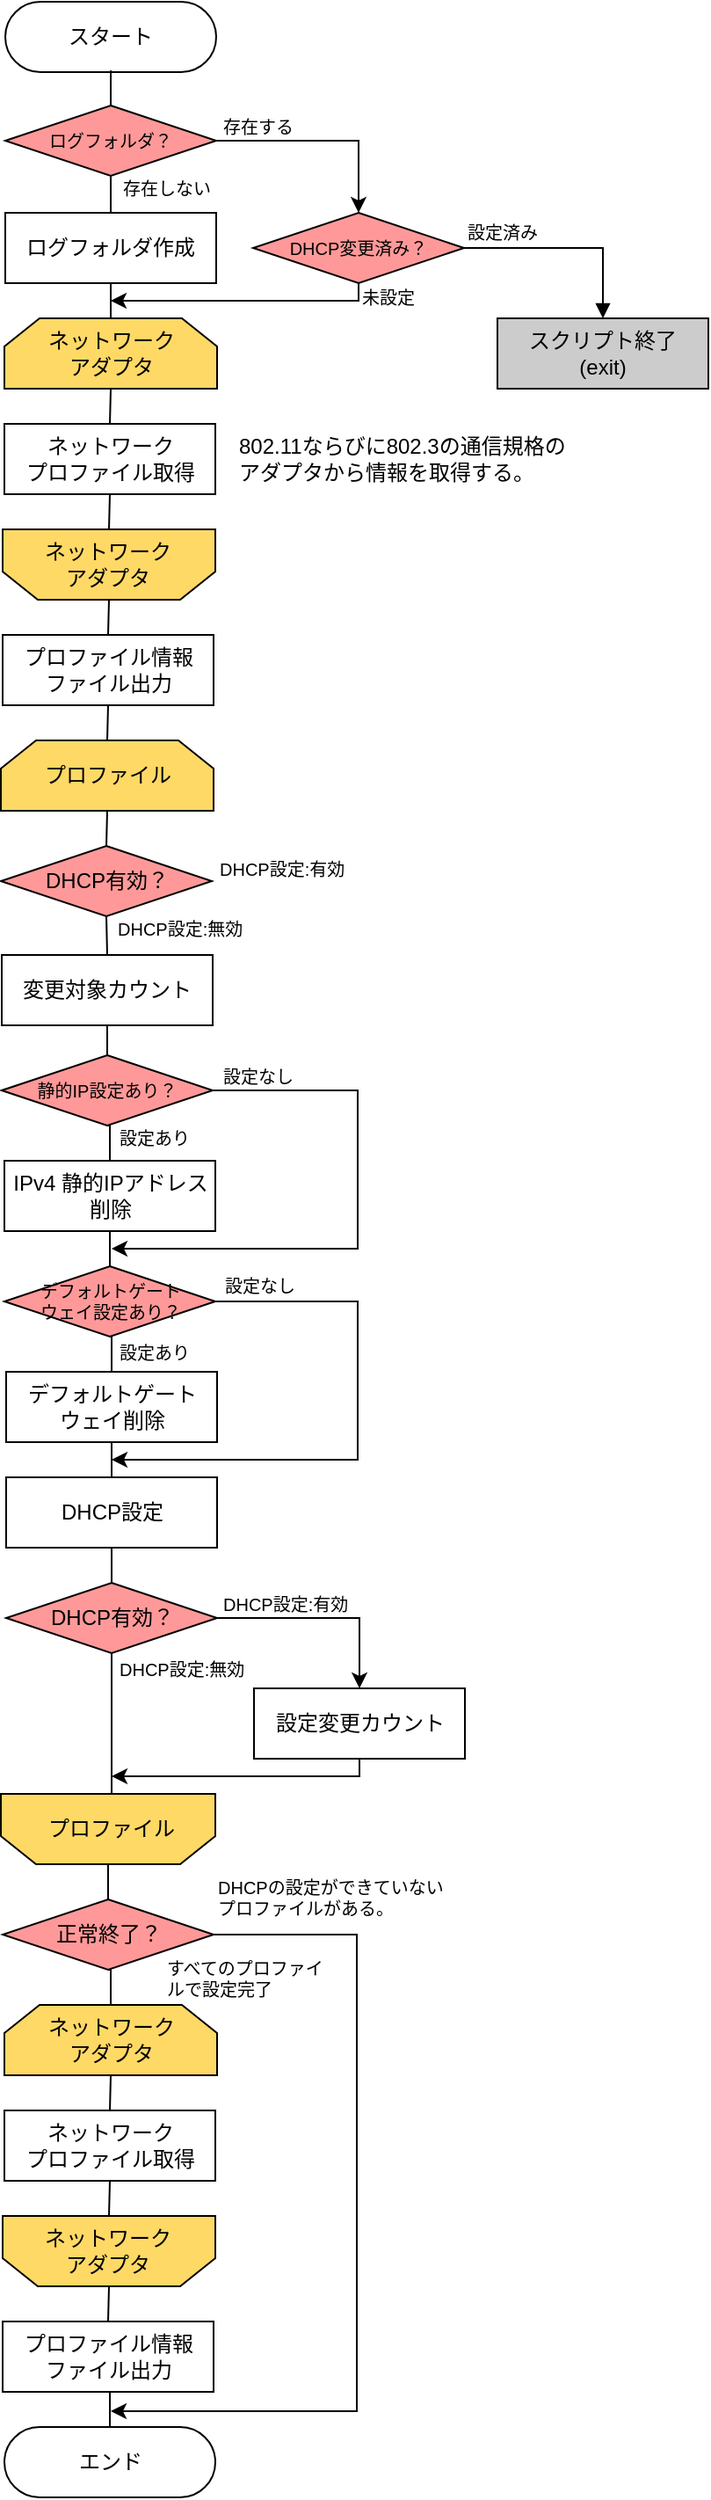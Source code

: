 <mxfile version="22.1.11" type="github">
  <diagram name="ページ1" id="wHj56v0oZ02i9ZqQ-0CH">
    <mxGraphModel dx="1156" dy="646" grid="1" gridSize="10" guides="1" tooltips="1" connect="1" arrows="0" fold="1" page="1" pageScale="1" pageWidth="827" pageHeight="1169" math="0" shadow="0">
      <root>
        <mxCell id="0" />
        <mxCell id="1" parent="0" />
        <mxCell id="VmGl2ix6Ah8uTbjQqr3t-1" value="スタート" style="rounded=1;whiteSpace=wrap;html=1;arcSize=50;" parent="1" vertex="1">
          <mxGeometry x="40" y="40" width="120" height="40" as="geometry" />
        </mxCell>
        <mxCell id="VmGl2ix6Ah8uTbjQqr3t-23" value="エンド" style="rounded=1;whiteSpace=wrap;html=1;arcSize=50;" parent="1" vertex="1">
          <mxGeometry x="39.5" y="1419" width="120" height="40" as="geometry" />
        </mxCell>
        <mxCell id="vMYI4mo94rOwHd-NQ6uU-60" style="edgeStyle=orthogonalEdgeStyle;rounded=0;orthogonalLoop=1;jettySize=auto;html=1;exitX=0.5;exitY=1;exitDx=0;exitDy=0;" edge="1" parent="1" source="VmGl2ix6Ah8uTbjQqr3t-27">
          <mxGeometry relative="1" as="geometry">
            <mxPoint x="100" y="210" as="targetPoint" />
            <Array as="points">
              <mxPoint x="241" y="210" />
            </Array>
          </mxGeometry>
        </mxCell>
        <mxCell id="VmGl2ix6Ah8uTbjQqr3t-27" value="DHCP変更済み？" style="rhombus;whiteSpace=wrap;html=1;fontSize=10;fillColor=#FF9999;" parent="1" vertex="1">
          <mxGeometry x="181" y="160" width="120" height="40" as="geometry" />
        </mxCell>
        <mxCell id="VmGl2ix6Ah8uTbjQqr3t-28" style="edgeStyle=orthogonalEdgeStyle;rounded=0;orthogonalLoop=1;jettySize=auto;html=1;entryX=0.5;entryY=0;entryDx=0;entryDy=0;endArrow=none;endFill=0;" parent="1" source="VmGl2ix6Ah8uTbjQqr3t-1" target="vMYI4mo94rOwHd-NQ6uU-2" edge="1">
          <mxGeometry relative="1" as="geometry">
            <mxPoint x="220" y="130" as="sourcePoint" />
            <mxPoint x="220" y="150" as="targetPoint" />
          </mxGeometry>
        </mxCell>
        <mxCell id="VmGl2ix6Ah8uTbjQqr3t-29" value="" style="endArrow=block;html=1;rounded=0;edgeStyle=orthogonalEdgeStyle;endFill=1;entryX=0.5;entryY=0;entryDx=0;entryDy=0;" parent="1" source="VmGl2ix6Ah8uTbjQqr3t-27" target="vMYI4mo94rOwHd-NQ6uU-7" edge="1">
          <mxGeometry width="50" height="50" relative="1" as="geometry">
            <mxPoint x="301" y="180" as="sourcePoint" />
            <mxPoint x="400" y="220" as="targetPoint" />
          </mxGeometry>
        </mxCell>
        <mxCell id="VmGl2ix6Ah8uTbjQqr3t-30" value="設定済み" style="text;html=1;strokeColor=none;fillColor=none;align=left;verticalAlign=middle;whiteSpace=wrap;rounded=0;fontSize=10;" parent="1" vertex="1">
          <mxGeometry x="301" y="156" width="60" height="30" as="geometry" />
        </mxCell>
        <mxCell id="VmGl2ix6Ah8uTbjQqr3t-31" value="未設定" style="text;html=1;strokeColor=none;fillColor=none;align=left;verticalAlign=middle;whiteSpace=wrap;rounded=0;fontSize=10;" parent="1" vertex="1">
          <mxGeometry x="241" y="193" width="60" height="30" as="geometry" />
        </mxCell>
        <mxCell id="vMYI4mo94rOwHd-NQ6uU-45" style="edgeStyle=orthogonalEdgeStyle;rounded=0;hachureGap=4;orthogonalLoop=1;jettySize=auto;html=1;exitX=0.5;exitY=1;exitDx=0;exitDy=0;entryX=0.5;entryY=0;entryDx=0;entryDy=0;fontFamily=Architects Daughter;fontSource=https%3A%2F%2Ffonts.googleapis.com%2Fcss%3Ffamily%3DArchitects%2BDaughter;fontSize=16;endArrow=none;endFill=0;" edge="1" parent="1" source="vMYI4mo94rOwHd-NQ6uU-2" target="vMYI4mo94rOwHd-NQ6uU-9">
          <mxGeometry relative="1" as="geometry" />
        </mxCell>
        <mxCell id="vMYI4mo94rOwHd-NQ6uU-59" style="edgeStyle=orthogonalEdgeStyle;rounded=0;orthogonalLoop=1;jettySize=auto;html=1;exitX=1;exitY=0.5;exitDx=0;exitDy=0;entryX=0.5;entryY=0;entryDx=0;entryDy=0;" edge="1" parent="1" source="vMYI4mo94rOwHd-NQ6uU-2" target="VmGl2ix6Ah8uTbjQqr3t-27">
          <mxGeometry relative="1" as="geometry" />
        </mxCell>
        <mxCell id="vMYI4mo94rOwHd-NQ6uU-2" value="ログフォルダ？" style="rhombus;whiteSpace=wrap;html=1;fontSize=10;fillColor=#FF9999;" vertex="1" parent="1">
          <mxGeometry x="40" y="99" width="120" height="40" as="geometry" />
        </mxCell>
        <mxCell id="vMYI4mo94rOwHd-NQ6uU-3" value="存在しない" style="text;html=1;strokeColor=none;fillColor=none;align=left;verticalAlign=middle;whiteSpace=wrap;rounded=0;fontSize=10;" vertex="1" parent="1">
          <mxGeometry x="105" y="131" width="70" height="30" as="geometry" />
        </mxCell>
        <mxCell id="vMYI4mo94rOwHd-NQ6uU-4" value="存在する" style="text;html=1;strokeColor=none;fillColor=none;align=left;verticalAlign=middle;whiteSpace=wrap;rounded=0;fontSize=10;" vertex="1" parent="1">
          <mxGeometry x="161.5" y="96" width="60" height="30" as="geometry" />
        </mxCell>
        <mxCell id="vMYI4mo94rOwHd-NQ6uU-7" value="スクリプト終了&lt;br&gt;(exit)" style="rounded=0;whiteSpace=wrap;html=1;fillColor=#CCCCCC;" vertex="1" parent="1">
          <mxGeometry x="320" y="220" width="120" height="40" as="geometry" />
        </mxCell>
        <mxCell id="vMYI4mo94rOwHd-NQ6uU-46" style="edgeStyle=orthogonalEdgeStyle;rounded=0;hachureGap=4;orthogonalLoop=1;jettySize=auto;html=1;exitX=0.5;exitY=1;exitDx=0;exitDy=0;entryX=0.5;entryY=0;entryDx=0;entryDy=0;fontFamily=Architects Daughter;fontSource=https%3A%2F%2Ffonts.googleapis.com%2Fcss%3Ffamily%3DArchitects%2BDaughter;fontSize=16;endArrow=none;endFill=0;" edge="1" parent="1" source="vMYI4mo94rOwHd-NQ6uU-9" target="vMYI4mo94rOwHd-NQ6uU-10">
          <mxGeometry relative="1" as="geometry" />
        </mxCell>
        <mxCell id="vMYI4mo94rOwHd-NQ6uU-9" value="ログフォルダ作成" style="rounded=0;whiteSpace=wrap;html=1;" vertex="1" parent="1">
          <mxGeometry x="40" y="160" width="120" height="40" as="geometry" />
        </mxCell>
        <mxCell id="vMYI4mo94rOwHd-NQ6uU-47" style="edgeStyle=orthogonalEdgeStyle;rounded=0;hachureGap=4;orthogonalLoop=1;jettySize=auto;html=1;exitX=0.5;exitY=1;exitDx=0;exitDy=0;entryX=0.5;entryY=0;entryDx=0;entryDy=0;fontFamily=Architects Daughter;fontSource=https%3A%2F%2Ffonts.googleapis.com%2Fcss%3Ffamily%3DArchitects%2BDaughter;fontSize=16;endArrow=none;endFill=0;" edge="1" parent="1" source="vMYI4mo94rOwHd-NQ6uU-10" target="vMYI4mo94rOwHd-NQ6uU-11">
          <mxGeometry relative="1" as="geometry" />
        </mxCell>
        <mxCell id="vMYI4mo94rOwHd-NQ6uU-10" value="ネットワーク&lt;br&gt;アダプタ" style="shape=loopLimit;whiteSpace=wrap;html=1;fillColor=#FFD966;" vertex="1" parent="1">
          <mxGeometry x="39.5" y="220" width="121" height="40" as="geometry" />
        </mxCell>
        <mxCell id="vMYI4mo94rOwHd-NQ6uU-48" style="edgeStyle=orthogonalEdgeStyle;rounded=0;hachureGap=4;orthogonalLoop=1;jettySize=auto;html=1;exitX=0.5;exitY=1;exitDx=0;exitDy=0;entryX=0.5;entryY=1;entryDx=0;entryDy=0;fontFamily=Architects Daughter;fontSource=https%3A%2F%2Ffonts.googleapis.com%2Fcss%3Ffamily%3DArchitects%2BDaughter;fontSize=16;endArrow=none;endFill=0;" edge="1" parent="1" source="vMYI4mo94rOwHd-NQ6uU-11" target="vMYI4mo94rOwHd-NQ6uU-13">
          <mxGeometry relative="1" as="geometry" />
        </mxCell>
        <mxCell id="vMYI4mo94rOwHd-NQ6uU-11" value="ネットワーク&lt;br&gt;プロファイル取得" style="rounded=0;whiteSpace=wrap;html=1;" vertex="1" parent="1">
          <mxGeometry x="39.5" y="280" width="120" height="40" as="geometry" />
        </mxCell>
        <mxCell id="vMYI4mo94rOwHd-NQ6uU-50" style="edgeStyle=orthogonalEdgeStyle;rounded=0;hachureGap=4;orthogonalLoop=1;jettySize=auto;html=1;exitX=0.5;exitY=1;exitDx=0;exitDy=0;entryX=0.5;entryY=0;entryDx=0;entryDy=0;fontFamily=Architects Daughter;fontSource=https%3A%2F%2Ffonts.googleapis.com%2Fcss%3Ffamily%3DArchitects%2BDaughter;fontSize=16;endArrow=none;endFill=0;" edge="1" parent="1" source="vMYI4mo94rOwHd-NQ6uU-12" target="vMYI4mo94rOwHd-NQ6uU-15">
          <mxGeometry relative="1" as="geometry" />
        </mxCell>
        <mxCell id="vMYI4mo94rOwHd-NQ6uU-12" value="プロファイル情報&lt;br&gt;ファイル出力" style="rounded=0;whiteSpace=wrap;html=1;" vertex="1" parent="1">
          <mxGeometry x="38.5" y="400" width="120" height="40" as="geometry" />
        </mxCell>
        <mxCell id="vMYI4mo94rOwHd-NQ6uU-49" style="edgeStyle=orthogonalEdgeStyle;rounded=0;hachureGap=4;orthogonalLoop=1;jettySize=auto;html=1;exitX=0.5;exitY=0;exitDx=0;exitDy=0;entryX=0.5;entryY=0;entryDx=0;entryDy=0;fontFamily=Architects Daughter;fontSource=https%3A%2F%2Ffonts.googleapis.com%2Fcss%3Ffamily%3DArchitects%2BDaughter;fontSize=16;endArrow=none;endFill=0;" edge="1" parent="1" source="vMYI4mo94rOwHd-NQ6uU-13" target="vMYI4mo94rOwHd-NQ6uU-12">
          <mxGeometry relative="1" as="geometry" />
        </mxCell>
        <mxCell id="vMYI4mo94rOwHd-NQ6uU-13" value="" style="shape=loopLimit;whiteSpace=wrap;html=1;rotation=-180;verticalAlign=middle;fillColor=#FFD966;" vertex="1" parent="1">
          <mxGeometry x="38.5" y="340" width="121" height="40" as="geometry" />
        </mxCell>
        <mxCell id="vMYI4mo94rOwHd-NQ6uU-14" value="ネットワーク&lt;br&gt;アダプタ" style="text;html=1;strokeColor=none;fillColor=none;align=center;verticalAlign=middle;whiteSpace=wrap;rounded=0;" vertex="1" parent="1">
          <mxGeometry x="58" y="345" width="81" height="30" as="geometry" />
        </mxCell>
        <mxCell id="vMYI4mo94rOwHd-NQ6uU-51" style="edgeStyle=orthogonalEdgeStyle;rounded=0;hachureGap=4;orthogonalLoop=1;jettySize=auto;html=1;exitX=0.5;exitY=1;exitDx=0;exitDy=0;entryX=0.5;entryY=0;entryDx=0;entryDy=0;fontFamily=Architects Daughter;fontSource=https%3A%2F%2Ffonts.googleapis.com%2Fcss%3Ffamily%3DArchitects%2BDaughter;fontSize=16;endArrow=none;endFill=0;" edge="1" parent="1" source="vMYI4mo94rOwHd-NQ6uU-15" target="vMYI4mo94rOwHd-NQ6uU-19">
          <mxGeometry relative="1" as="geometry" />
        </mxCell>
        <mxCell id="vMYI4mo94rOwHd-NQ6uU-15" value="プロファイル" style="shape=loopLimit;whiteSpace=wrap;html=1;fillColor=#FFD966;" vertex="1" parent="1">
          <mxGeometry x="37.5" y="460" width="121" height="40" as="geometry" />
        </mxCell>
        <mxCell id="vMYI4mo94rOwHd-NQ6uU-17" value="" style="shape=loopLimit;whiteSpace=wrap;html=1;rotation=-180;verticalAlign=middle;fillColor=#FFD966;" vertex="1" parent="1">
          <mxGeometry x="37.5" y="1059" width="122" height="40" as="geometry" />
        </mxCell>
        <mxCell id="vMYI4mo94rOwHd-NQ6uU-18" value="プロファイル" style="text;html=1;strokeColor=none;fillColor=none;align=center;verticalAlign=middle;whiteSpace=wrap;rounded=0;" vertex="1" parent="1">
          <mxGeometry x="60" y="1064" width="81" height="30" as="geometry" />
        </mxCell>
        <mxCell id="vMYI4mo94rOwHd-NQ6uU-66" style="edgeStyle=orthogonalEdgeStyle;rounded=0;orthogonalLoop=1;jettySize=auto;html=1;exitX=0.5;exitY=1;exitDx=0;exitDy=0;entryX=0.5;entryY=0;entryDx=0;entryDy=0;endArrow=none;endFill=0;" edge="1" parent="1" source="vMYI4mo94rOwHd-NQ6uU-19" target="vMYI4mo94rOwHd-NQ6uU-65">
          <mxGeometry relative="1" as="geometry" />
        </mxCell>
        <mxCell id="vMYI4mo94rOwHd-NQ6uU-19" value="DHCP有効？" style="rhombus;whiteSpace=wrap;html=1;fillColor=#FF9999;" vertex="1" parent="1">
          <mxGeometry x="37.5" y="520" width="120" height="40" as="geometry" />
        </mxCell>
        <mxCell id="vMYI4mo94rOwHd-NQ6uU-20" value="DHCP設定:無効" style="text;html=1;strokeColor=none;fillColor=none;align=left;verticalAlign=middle;whiteSpace=wrap;rounded=0;fontSize=10;" vertex="1" parent="1">
          <mxGeometry x="102" y="552" width="100" height="30" as="geometry" />
        </mxCell>
        <mxCell id="vMYI4mo94rOwHd-NQ6uU-21" value="DHCP設定:有効" style="text;html=1;strokeColor=none;fillColor=none;align=left;verticalAlign=middle;whiteSpace=wrap;rounded=0;fontSize=10;" vertex="1" parent="1">
          <mxGeometry x="160" y="518" width="107" height="30" as="geometry" />
        </mxCell>
        <mxCell id="vMYI4mo94rOwHd-NQ6uU-54" style="edgeStyle=orthogonalEdgeStyle;rounded=0;hachureGap=4;orthogonalLoop=1;jettySize=auto;html=1;exitX=0.5;exitY=1;exitDx=0;exitDy=0;entryX=0.5;entryY=0;entryDx=0;entryDy=0;fontFamily=Architects Daughter;fontSource=https%3A%2F%2Ffonts.googleapis.com%2Fcss%3Ffamily%3DArchitects%2BDaughter;fontSize=16;endArrow=none;endFill=0;" edge="1" parent="1" source="vMYI4mo94rOwHd-NQ6uU-22" target="vMYI4mo94rOwHd-NQ6uU-27">
          <mxGeometry relative="1" as="geometry" />
        </mxCell>
        <mxCell id="vMYI4mo94rOwHd-NQ6uU-22" value="IPv4 静的IPアドレス&lt;br&gt;削除" style="rounded=0;whiteSpace=wrap;html=1;" vertex="1" parent="1">
          <mxGeometry x="39.5" y="699" width="120" height="40" as="geometry" />
        </mxCell>
        <mxCell id="vMYI4mo94rOwHd-NQ6uU-53" style="edgeStyle=orthogonalEdgeStyle;rounded=0;hachureGap=4;orthogonalLoop=1;jettySize=auto;html=1;exitX=0.5;exitY=1;exitDx=0;exitDy=0;entryX=0.5;entryY=0;entryDx=0;entryDy=0;fontFamily=Architects Daughter;fontSource=https%3A%2F%2Ffonts.googleapis.com%2Fcss%3Ffamily%3DArchitects%2BDaughter;fontSize=16;endArrow=none;endFill=0;" edge="1" parent="1" source="vMYI4mo94rOwHd-NQ6uU-23" target="vMYI4mo94rOwHd-NQ6uU-22">
          <mxGeometry relative="1" as="geometry" />
        </mxCell>
        <mxCell id="vMYI4mo94rOwHd-NQ6uU-62" style="edgeStyle=orthogonalEdgeStyle;rounded=0;orthogonalLoop=1;jettySize=auto;html=1;exitX=1;exitY=0.5;exitDx=0;exitDy=0;" edge="1" parent="1" source="vMYI4mo94rOwHd-NQ6uU-23">
          <mxGeometry relative="1" as="geometry">
            <mxPoint x="100.5" y="749" as="targetPoint" />
            <Array as="points">
              <mxPoint x="240.5" y="659" />
              <mxPoint x="240.5" y="749" />
            </Array>
          </mxGeometry>
        </mxCell>
        <mxCell id="vMYI4mo94rOwHd-NQ6uU-23" value="静的IP設定あり？" style="rhombus;whiteSpace=wrap;html=1;fontSize=10;fillColor=#FF9999;" vertex="1" parent="1">
          <mxGeometry x="38" y="639" width="120" height="40" as="geometry" />
        </mxCell>
        <mxCell id="vMYI4mo94rOwHd-NQ6uU-24" value="設定あり" style="text;html=1;strokeColor=none;fillColor=none;align=left;verticalAlign=middle;whiteSpace=wrap;rounded=0;fontSize=10;" vertex="1" parent="1">
          <mxGeometry x="102.5" y="671" width="60" height="30" as="geometry" />
        </mxCell>
        <mxCell id="vMYI4mo94rOwHd-NQ6uU-25" value="設定なし" style="text;html=1;strokeColor=none;fillColor=none;align=left;verticalAlign=middle;whiteSpace=wrap;rounded=0;fontSize=10;" vertex="1" parent="1">
          <mxGeometry x="161.5" y="636" width="57" height="30" as="geometry" />
        </mxCell>
        <mxCell id="vMYI4mo94rOwHd-NQ6uU-56" style="edgeStyle=orthogonalEdgeStyle;rounded=0;hachureGap=4;orthogonalLoop=1;jettySize=auto;html=1;exitX=0.5;exitY=1;exitDx=0;exitDy=0;entryX=0.5;entryY=0;entryDx=0;entryDy=0;fontFamily=Architects Daughter;fontSource=https%3A%2F%2Ffonts.googleapis.com%2Fcss%3Ffamily%3DArchitects%2BDaughter;fontSize=16;endArrow=none;endFill=0;" edge="1" parent="1" source="vMYI4mo94rOwHd-NQ6uU-26" target="vMYI4mo94rOwHd-NQ6uU-30">
          <mxGeometry relative="1" as="geometry" />
        </mxCell>
        <mxCell id="vMYI4mo94rOwHd-NQ6uU-26" value="デフォルトゲート&lt;br&gt;ウェイ削除" style="rounded=0;whiteSpace=wrap;html=1;" vertex="1" parent="1">
          <mxGeometry x="40.5" y="819" width="120" height="40" as="geometry" />
        </mxCell>
        <mxCell id="vMYI4mo94rOwHd-NQ6uU-55" style="edgeStyle=orthogonalEdgeStyle;rounded=0;hachureGap=4;orthogonalLoop=1;jettySize=auto;html=1;exitX=0.5;exitY=1;exitDx=0;exitDy=0;entryX=0.5;entryY=0;entryDx=0;entryDy=0;fontFamily=Architects Daughter;fontSource=https%3A%2F%2Ffonts.googleapis.com%2Fcss%3Ffamily%3DArchitects%2BDaughter;fontSize=16;endArrow=none;endFill=0;" edge="1" parent="1" source="vMYI4mo94rOwHd-NQ6uU-27" target="vMYI4mo94rOwHd-NQ6uU-26">
          <mxGeometry relative="1" as="geometry" />
        </mxCell>
        <mxCell id="vMYI4mo94rOwHd-NQ6uU-63" style="edgeStyle=orthogonalEdgeStyle;rounded=0;orthogonalLoop=1;jettySize=auto;html=1;exitX=1;exitY=0.5;exitDx=0;exitDy=0;" edge="1" parent="1" source="vMYI4mo94rOwHd-NQ6uU-27">
          <mxGeometry relative="1" as="geometry">
            <mxPoint x="100.5" y="869" as="targetPoint" />
            <Array as="points">
              <mxPoint x="240.5" y="779" />
              <mxPoint x="240.5" y="869" />
            </Array>
          </mxGeometry>
        </mxCell>
        <mxCell id="vMYI4mo94rOwHd-NQ6uU-27" value="デフォルトゲート&lt;br style=&quot;font-size: 10px;&quot;&gt;ウェイ設定あり？" style="rhombus;whiteSpace=wrap;html=1;fontSize=10;fillColor=#FF9999;" vertex="1" parent="1">
          <mxGeometry x="39.5" y="759" width="120" height="40" as="geometry" />
        </mxCell>
        <mxCell id="vMYI4mo94rOwHd-NQ6uU-28" value="設定あり" style="text;html=1;strokeColor=none;fillColor=none;align=left;verticalAlign=middle;whiteSpace=wrap;rounded=0;fontSize=10;" vertex="1" parent="1">
          <mxGeometry x="102.5" y="793" width="60" height="30" as="geometry" />
        </mxCell>
        <mxCell id="vMYI4mo94rOwHd-NQ6uU-29" value="設定なし" style="text;html=1;strokeColor=none;fillColor=none;align=left;verticalAlign=middle;whiteSpace=wrap;rounded=0;fontSize=10;" vertex="1" parent="1">
          <mxGeometry x="162.5" y="755" width="57" height="30" as="geometry" />
        </mxCell>
        <mxCell id="vMYI4mo94rOwHd-NQ6uU-57" style="edgeStyle=orthogonalEdgeStyle;rounded=0;hachureGap=4;orthogonalLoop=1;jettySize=auto;html=1;exitX=0.5;exitY=1;exitDx=0;exitDy=0;entryX=0.5;entryY=0;entryDx=0;entryDy=0;fontFamily=Architects Daughter;fontSource=https%3A%2F%2Ffonts.googleapis.com%2Fcss%3Ffamily%3DArchitects%2BDaughter;fontSize=16;endArrow=none;endFill=0;" edge="1" parent="1" source="vMYI4mo94rOwHd-NQ6uU-30" target="vMYI4mo94rOwHd-NQ6uU-31">
          <mxGeometry relative="1" as="geometry" />
        </mxCell>
        <mxCell id="vMYI4mo94rOwHd-NQ6uU-30" value="DHCP設定" style="rounded=0;whiteSpace=wrap;html=1;" vertex="1" parent="1">
          <mxGeometry x="40.5" y="879" width="120" height="40" as="geometry" />
        </mxCell>
        <mxCell id="vMYI4mo94rOwHd-NQ6uU-58" style="edgeStyle=orthogonalEdgeStyle;rounded=0;hachureGap=4;orthogonalLoop=1;jettySize=auto;html=1;exitX=0.5;exitY=1;exitDx=0;exitDy=0;entryX=0.5;entryY=1;entryDx=0;entryDy=0;fontFamily=Architects Daughter;fontSource=https%3A%2F%2Ffonts.googleapis.com%2Fcss%3Ffamily%3DArchitects%2BDaughter;fontSize=16;endArrow=none;endFill=0;" edge="1" parent="1" source="vMYI4mo94rOwHd-NQ6uU-31" target="vMYI4mo94rOwHd-NQ6uU-17">
          <mxGeometry relative="1" as="geometry">
            <Array as="points">
              <mxPoint x="100.5" y="1059" />
            </Array>
          </mxGeometry>
        </mxCell>
        <mxCell id="vMYI4mo94rOwHd-NQ6uU-61" style="edgeStyle=orthogonalEdgeStyle;rounded=0;orthogonalLoop=1;jettySize=auto;html=1;exitX=1;exitY=0.5;exitDx=0;exitDy=0;entryX=0.5;entryY=0;entryDx=0;entryDy=0;" edge="1" parent="1" source="vMYI4mo94rOwHd-NQ6uU-31" target="vMYI4mo94rOwHd-NQ6uU-34">
          <mxGeometry relative="1" as="geometry" />
        </mxCell>
        <mxCell id="vMYI4mo94rOwHd-NQ6uU-31" value="DHCP有効？" style="rhombus;whiteSpace=wrap;html=1;fillColor=#FF9999;" vertex="1" parent="1">
          <mxGeometry x="40.5" y="939" width="120" height="40" as="geometry" />
        </mxCell>
        <mxCell id="vMYI4mo94rOwHd-NQ6uU-32" value="DHCP設定:無効" style="text;html=1;strokeColor=none;fillColor=none;align=left;verticalAlign=middle;whiteSpace=wrap;rounded=0;fontSize=10;" vertex="1" parent="1">
          <mxGeometry x="102.5" y="973" width="100" height="30" as="geometry" />
        </mxCell>
        <mxCell id="vMYI4mo94rOwHd-NQ6uU-33" value="DHCP設定:有効" style="text;html=1;strokeColor=none;fillColor=none;align=left;verticalAlign=middle;whiteSpace=wrap;rounded=0;fontSize=10;" vertex="1" parent="1">
          <mxGeometry x="161.5" y="936" width="107" height="30" as="geometry" />
        </mxCell>
        <mxCell id="vMYI4mo94rOwHd-NQ6uU-64" style="edgeStyle=orthogonalEdgeStyle;rounded=0;orthogonalLoop=1;jettySize=auto;html=1;exitX=0.5;exitY=1;exitDx=0;exitDy=0;" edge="1" parent="1" source="vMYI4mo94rOwHd-NQ6uU-34">
          <mxGeometry relative="1" as="geometry">
            <mxPoint x="100.5" y="1049" as="targetPoint" />
            <Array as="points">
              <mxPoint x="241.5" y="1049" />
            </Array>
          </mxGeometry>
        </mxCell>
        <mxCell id="vMYI4mo94rOwHd-NQ6uU-34" value="設定変更カウント" style="rounded=0;whiteSpace=wrap;html=1;" vertex="1" parent="1">
          <mxGeometry x="181.5" y="999" width="120" height="40" as="geometry" />
        </mxCell>
        <mxCell id="vMYI4mo94rOwHd-NQ6uU-36" style="edgeStyle=orthogonalEdgeStyle;rounded=0;orthogonalLoop=1;jettySize=auto;html=1;endArrow=none;endFill=0;exitX=0.5;exitY=0;exitDx=0;exitDy=0;entryX=0.5;entryY=0;entryDx=0;entryDy=0;" edge="1" target="vMYI4mo94rOwHd-NQ6uU-37" parent="1" source="vMYI4mo94rOwHd-NQ6uU-17">
          <mxGeometry relative="1" as="geometry">
            <mxPoint x="99.5" y="1099" as="sourcePoint" />
            <mxPoint x="98.5" y="1139" as="targetPoint" />
          </mxGeometry>
        </mxCell>
        <mxCell id="vMYI4mo94rOwHd-NQ6uU-68" style="edgeStyle=orthogonalEdgeStyle;rounded=0;orthogonalLoop=1;jettySize=auto;html=1;exitX=0.5;exitY=1;exitDx=0;exitDy=0;entryX=0.5;entryY=0;entryDx=0;entryDy=0;endArrow=none;endFill=0;" edge="1" parent="1" source="vMYI4mo94rOwHd-NQ6uU-37" target="vMYI4mo94rOwHd-NQ6uU-40">
          <mxGeometry relative="1" as="geometry" />
        </mxCell>
        <mxCell id="vMYI4mo94rOwHd-NQ6uU-73" style="edgeStyle=orthogonalEdgeStyle;rounded=0;orthogonalLoop=1;jettySize=auto;html=1;exitX=1;exitY=0.5;exitDx=0;exitDy=0;" edge="1" parent="1" source="vMYI4mo94rOwHd-NQ6uU-37">
          <mxGeometry relative="1" as="geometry">
            <mxPoint x="100" y="1410" as="targetPoint" />
            <Array as="points">
              <mxPoint x="240" y="1139" />
              <mxPoint x="240" y="1410" />
            </Array>
          </mxGeometry>
        </mxCell>
        <mxCell id="vMYI4mo94rOwHd-NQ6uU-37" value="正常終了？" style="rhombus;whiteSpace=wrap;html=1;fillColor=#FF9999;" vertex="1" parent="1">
          <mxGeometry x="38.5" y="1119" width="120" height="40" as="geometry" />
        </mxCell>
        <mxCell id="vMYI4mo94rOwHd-NQ6uU-38" value="DHCPの設定ができていない&lt;br style=&quot;font-size: 10px;&quot;&gt;プロファイルがある。" style="text;html=1;strokeColor=none;fillColor=none;align=left;verticalAlign=middle;whiteSpace=wrap;rounded=0;fontSize=10;" vertex="1" parent="1">
          <mxGeometry x="158.5" y="1103" width="171" height="30" as="geometry" />
        </mxCell>
        <mxCell id="vMYI4mo94rOwHd-NQ6uU-39" value="すべてのプロファイルで設定完了" style="text;html=1;strokeColor=none;fillColor=none;align=left;verticalAlign=middle;whiteSpace=wrap;rounded=0;fontSize=10;" vertex="1" parent="1">
          <mxGeometry x="129.5" y="1149" width="100" height="30" as="geometry" />
        </mxCell>
        <mxCell id="vMYI4mo94rOwHd-NQ6uU-69" style="edgeStyle=orthogonalEdgeStyle;rounded=0;orthogonalLoop=1;jettySize=auto;html=1;exitX=0.5;exitY=1;exitDx=0;exitDy=0;entryX=0.5;entryY=0;entryDx=0;entryDy=0;endArrow=none;endFill=0;" edge="1" parent="1" source="vMYI4mo94rOwHd-NQ6uU-40" target="vMYI4mo94rOwHd-NQ6uU-41">
          <mxGeometry relative="1" as="geometry" />
        </mxCell>
        <mxCell id="vMYI4mo94rOwHd-NQ6uU-40" value="ネットワーク&lt;br&gt;アダプタ" style="shape=loopLimit;whiteSpace=wrap;html=1;fillColor=#FFD966;" vertex="1" parent="1">
          <mxGeometry x="39.5" y="1179" width="121" height="40" as="geometry" />
        </mxCell>
        <mxCell id="vMYI4mo94rOwHd-NQ6uU-70" style="edgeStyle=orthogonalEdgeStyle;rounded=0;orthogonalLoop=1;jettySize=auto;html=1;exitX=0.5;exitY=1;exitDx=0;exitDy=0;entryX=0.5;entryY=1;entryDx=0;entryDy=0;endArrow=none;endFill=0;" edge="1" parent="1" source="vMYI4mo94rOwHd-NQ6uU-41" target="vMYI4mo94rOwHd-NQ6uU-43">
          <mxGeometry relative="1" as="geometry" />
        </mxCell>
        <mxCell id="vMYI4mo94rOwHd-NQ6uU-41" value="ネットワーク&lt;br&gt;プロファイル取得" style="rounded=0;whiteSpace=wrap;html=1;" vertex="1" parent="1">
          <mxGeometry x="39.5" y="1239" width="120" height="40" as="geometry" />
        </mxCell>
        <mxCell id="vMYI4mo94rOwHd-NQ6uU-72" style="edgeStyle=orthogonalEdgeStyle;rounded=0;orthogonalLoop=1;jettySize=auto;html=1;exitX=0.5;exitY=1;exitDx=0;exitDy=0;entryX=0.5;entryY=0;entryDx=0;entryDy=0;endArrow=none;endFill=0;" edge="1" parent="1" source="vMYI4mo94rOwHd-NQ6uU-42" target="VmGl2ix6Ah8uTbjQqr3t-23">
          <mxGeometry relative="1" as="geometry" />
        </mxCell>
        <mxCell id="vMYI4mo94rOwHd-NQ6uU-42" value="プロファイル情報&lt;br&gt;ファイル出力" style="rounded=0;whiteSpace=wrap;html=1;" vertex="1" parent="1">
          <mxGeometry x="38.5" y="1359" width="120" height="40" as="geometry" />
        </mxCell>
        <mxCell id="vMYI4mo94rOwHd-NQ6uU-71" style="edgeStyle=orthogonalEdgeStyle;rounded=0;orthogonalLoop=1;jettySize=auto;html=1;exitX=0.5;exitY=0;exitDx=0;exitDy=0;entryX=0.5;entryY=0;entryDx=0;entryDy=0;endArrow=none;endFill=0;" edge="1" parent="1" source="vMYI4mo94rOwHd-NQ6uU-43" target="vMYI4mo94rOwHd-NQ6uU-42">
          <mxGeometry relative="1" as="geometry" />
        </mxCell>
        <mxCell id="vMYI4mo94rOwHd-NQ6uU-43" value="" style="shape=loopLimit;whiteSpace=wrap;html=1;rotation=-180;verticalAlign=middle;fillColor=#FFD966;" vertex="1" parent="1">
          <mxGeometry x="38.5" y="1299" width="121" height="40" as="geometry" />
        </mxCell>
        <mxCell id="vMYI4mo94rOwHd-NQ6uU-44" value="ネットワーク&lt;br&gt;アダプタ" style="text;html=1;strokeColor=none;fillColor=none;align=center;verticalAlign=middle;whiteSpace=wrap;rounded=0;" vertex="1" parent="1">
          <mxGeometry x="58" y="1304" width="81" height="30" as="geometry" />
        </mxCell>
        <mxCell id="vMYI4mo94rOwHd-NQ6uU-67" style="edgeStyle=orthogonalEdgeStyle;rounded=0;orthogonalLoop=1;jettySize=auto;html=1;exitX=0.5;exitY=1;exitDx=0;exitDy=0;entryX=0.5;entryY=0;entryDx=0;entryDy=0;endArrow=none;endFill=0;" edge="1" parent="1" source="vMYI4mo94rOwHd-NQ6uU-65" target="vMYI4mo94rOwHd-NQ6uU-23">
          <mxGeometry relative="1" as="geometry" />
        </mxCell>
        <mxCell id="vMYI4mo94rOwHd-NQ6uU-65" value="変更対象カウント" style="rounded=0;whiteSpace=wrap;html=1;" vertex="1" parent="1">
          <mxGeometry x="38" y="582" width="120" height="40" as="geometry" />
        </mxCell>
        <mxCell id="vMYI4mo94rOwHd-NQ6uU-74" value="802.11ならびに802.3の通信規格の&lt;br&gt;アダプタから情報を取得する。" style="text;html=1;strokeColor=none;fillColor=none;align=left;verticalAlign=middle;whiteSpace=wrap;rounded=0;" vertex="1" parent="1">
          <mxGeometry x="171" y="285" width="200" height="30" as="geometry" />
        </mxCell>
      </root>
    </mxGraphModel>
  </diagram>
</mxfile>
